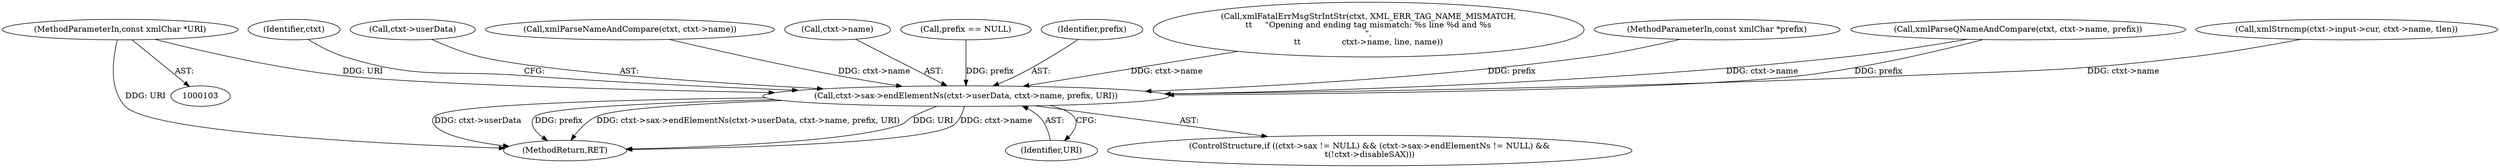 digraph "0_Chrome_d0947db40187f4708c58e64cbd6013faf9eddeed_17@pointer" {
"1000106" [label="(MethodParameterIn,const xmlChar *URI)"];
"1000285" [label="(Call,ctxt->sax->endElementNs(ctxt->userData, ctxt->name, prefix, URI))"];
"1000295" [label="(Identifier,ctxt)"];
"1000293" [label="(Identifier,URI)"];
"1000286" [label="(Call,ctxt->userData)"];
"1000304" [label="(MethodReturn,RET)"];
"1000189" [label="(Call,xmlParseNameAndCompare(ctxt, ctxt->name))"];
"1000289" [label="(Call,ctxt->name)"];
"1000184" [label="(Call,prefix == NULL)"];
"1000106" [label="(MethodParameterIn,const xmlChar *URI)"];
"1000292" [label="(Identifier,prefix)"];
"1000285" [label="(Call,ctxt->sax->endElementNs(ctxt->userData, ctxt->name, prefix, URI))"];
"1000256" [label="(Call,xmlFatalErrMsgStrIntStr(ctxt, XML_ERR_TAG_NAME_MISMATCH,\n\t\t     \"Opening and ending tag mismatch: %s line %d and %s\n\",\n\t\t                ctxt->name, line, name))"];
"1000105" [label="(MethodParameterIn,const xmlChar *prefix)"];
"1000266" [label="(ControlStructure,if ((ctxt->sax != NULL) && (ctxt->sax->endElementNs != NULL) &&\n\t(!ctxt->disableSAX)))"];
"1000197" [label="(Call,xmlParseQNameAndCompare(ctxt, ctxt->name, prefix))"];
"1000136" [label="(Call,xmlStrncmp(ctxt->input->cur, ctxt->name, tlen))"];
"1000106" -> "1000103"  [label="AST: "];
"1000106" -> "1000304"  [label="DDG: URI"];
"1000106" -> "1000285"  [label="DDG: URI"];
"1000285" -> "1000266"  [label="AST: "];
"1000285" -> "1000293"  [label="CFG: "];
"1000286" -> "1000285"  [label="AST: "];
"1000289" -> "1000285"  [label="AST: "];
"1000292" -> "1000285"  [label="AST: "];
"1000293" -> "1000285"  [label="AST: "];
"1000295" -> "1000285"  [label="CFG: "];
"1000285" -> "1000304"  [label="DDG: ctxt->userData"];
"1000285" -> "1000304"  [label="DDG: prefix"];
"1000285" -> "1000304"  [label="DDG: ctxt->sax->endElementNs(ctxt->userData, ctxt->name, prefix, URI)"];
"1000285" -> "1000304"  [label="DDG: URI"];
"1000285" -> "1000304"  [label="DDG: ctxt->name"];
"1000256" -> "1000285"  [label="DDG: ctxt->name"];
"1000136" -> "1000285"  [label="DDG: ctxt->name"];
"1000189" -> "1000285"  [label="DDG: ctxt->name"];
"1000197" -> "1000285"  [label="DDG: ctxt->name"];
"1000197" -> "1000285"  [label="DDG: prefix"];
"1000184" -> "1000285"  [label="DDG: prefix"];
"1000105" -> "1000285"  [label="DDG: prefix"];
}
